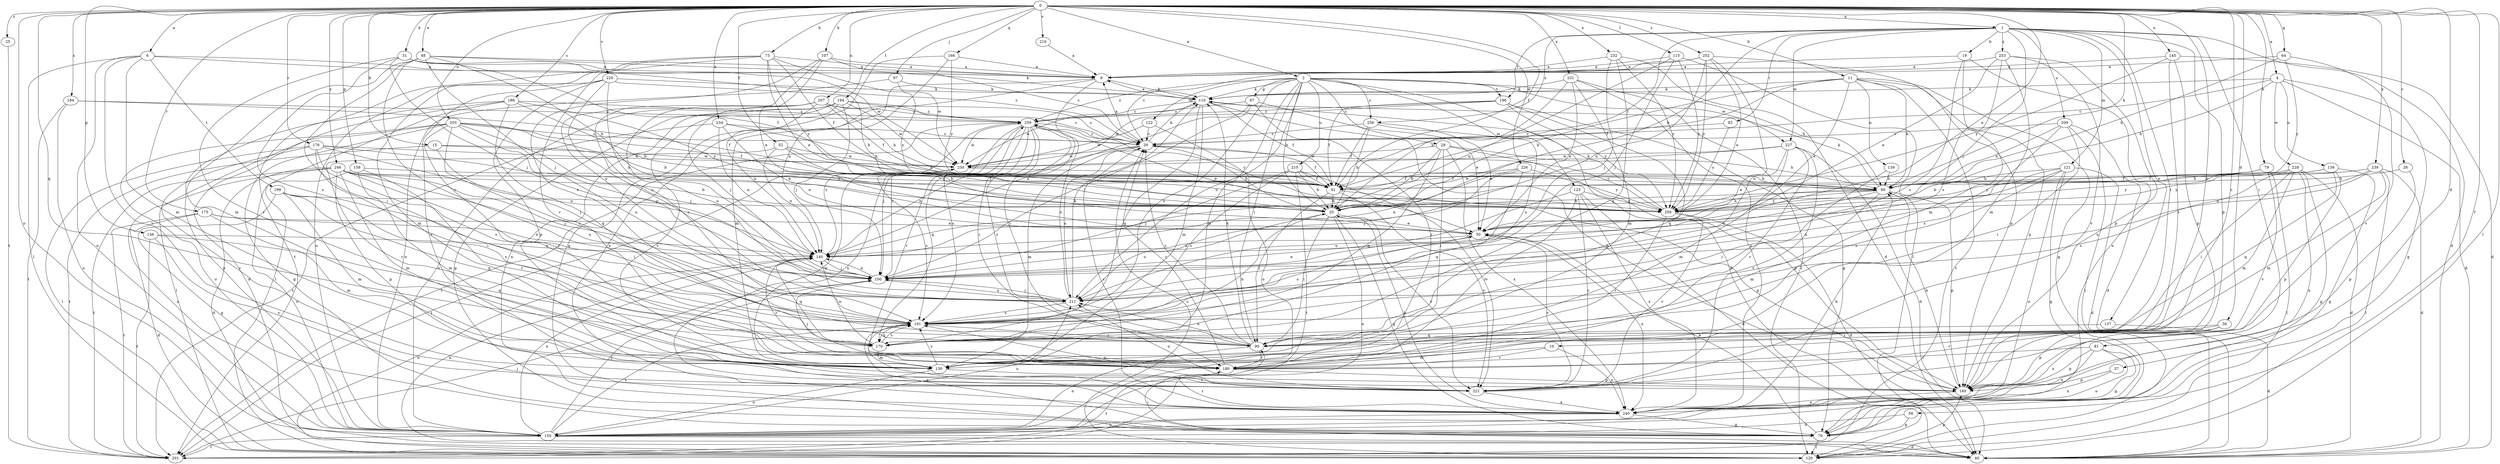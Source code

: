 strict digraph  {
0;
1;
2;
4;
6;
9;
10;
11;
15;
19;
20;
25;
26;
29;
30;
31;
36;
37;
40;
48;
50;
52;
58;
61;
64;
67;
70;
73;
79;
80;
81;
82;
90;
97;
100;
107;
110;
115;
120;
121;
122;
123;
130;
137;
138;
139;
140;
145;
150;
156;
158;
160;
166;
170;
175;
176;
180;
184;
188;
191;
194;
196;
199;
201;
203;
207;
209;
210;
211;
216;
220;
221;
226;
227;
228;
230;
231;
232;
234;
239;
240;
246;
250;
252;
253;
256;
259;
0 -> 1  [label=a];
0 -> 2  [label=a];
0 -> 4  [label=a];
0 -> 6  [label=a];
0 -> 10  [label=b];
0 -> 11  [label=b];
0 -> 15  [label=b];
0 -> 25  [label=c];
0 -> 26  [label=c];
0 -> 31  [label=d];
0 -> 36  [label=d];
0 -> 37  [label=d];
0 -> 48  [label=e];
0 -> 50  [label=e];
0 -> 52  [label=f];
0 -> 58  [label=f];
0 -> 61  [label=f];
0 -> 64  [label=g];
0 -> 73  [label=h];
0 -> 79  [label=h];
0 -> 80  [label=h];
0 -> 97  [label=j];
0 -> 107  [label=k];
0 -> 115  [label=l];
0 -> 120  [label=l];
0 -> 145  [label=o];
0 -> 150  [label=o];
0 -> 156  [label=p];
0 -> 158  [label=p];
0 -> 166  [label=q];
0 -> 170  [label=q];
0 -> 175  [label=r];
0 -> 176  [label=r];
0 -> 180  [label=r];
0 -> 184  [label=s];
0 -> 188  [label=s];
0 -> 194  [label=t];
0 -> 203  [label=u];
0 -> 207  [label=u];
0 -> 216  [label=v];
0 -> 220  [label=v];
0 -> 226  [label=w];
0 -> 231  [label=x];
0 -> 232  [label=x];
0 -> 234  [label=x];
0 -> 239  [label=x];
0 -> 246  [label=y];
0 -> 252  [label=z];
1 -> 19  [label=b];
1 -> 20  [label=b];
1 -> 40  [label=d];
1 -> 61  [label=f];
1 -> 81  [label=i];
1 -> 82  [label=i];
1 -> 90  [label=i];
1 -> 100  [label=j];
1 -> 121  [label=m];
1 -> 137  [label=n];
1 -> 160  [label=p];
1 -> 196  [label=t];
1 -> 209  [label=u];
1 -> 227  [label=w];
1 -> 253  [label=z];
1 -> 256  [label=z];
2 -> 20  [label=b];
2 -> 29  [label=c];
2 -> 40  [label=d];
2 -> 67  [label=g];
2 -> 80  [label=h];
2 -> 90  [label=i];
2 -> 110  [label=k];
2 -> 122  [label=m];
2 -> 123  [label=m];
2 -> 130  [label=m];
2 -> 191  [label=s];
2 -> 196  [label=t];
2 -> 210  [label=u];
2 -> 211  [label=u];
2 -> 227  [label=w];
2 -> 256  [label=z];
2 -> 259  [label=z];
4 -> 30  [label=c];
4 -> 40  [label=d];
4 -> 70  [label=g];
4 -> 80  [label=h];
4 -> 110  [label=k];
4 -> 138  [label=n];
4 -> 228  [label=w];
6 -> 9  [label=a];
6 -> 30  [label=c];
6 -> 120  [label=l];
6 -> 130  [label=m];
6 -> 150  [label=o];
6 -> 199  [label=t];
6 -> 221  [label=v];
9 -> 110  [label=k];
9 -> 130  [label=m];
9 -> 180  [label=r];
9 -> 240  [label=x];
10 -> 130  [label=m];
10 -> 180  [label=r];
10 -> 240  [label=x];
11 -> 20  [label=b];
11 -> 50  [label=e];
11 -> 61  [label=f];
11 -> 70  [label=g];
11 -> 80  [label=h];
11 -> 110  [label=k];
11 -> 139  [label=n];
11 -> 160  [label=p];
11 -> 201  [label=t];
15 -> 100  [label=j];
15 -> 201  [label=t];
15 -> 230  [label=w];
15 -> 250  [label=y];
19 -> 9  [label=a];
19 -> 130  [label=m];
19 -> 150  [label=o];
19 -> 191  [label=s];
20 -> 50  [label=e];
20 -> 70  [label=g];
20 -> 90  [label=i];
20 -> 150  [label=o];
20 -> 211  [label=u];
20 -> 221  [label=v];
25 -> 201  [label=t];
26 -> 80  [label=h];
26 -> 160  [label=p];
29 -> 20  [label=b];
29 -> 80  [label=h];
29 -> 90  [label=i];
29 -> 160  [label=p];
29 -> 170  [label=q];
29 -> 230  [label=w];
29 -> 240  [label=x];
30 -> 9  [label=a];
30 -> 20  [label=b];
30 -> 61  [label=f];
30 -> 110  [label=k];
30 -> 130  [label=m];
30 -> 140  [label=n];
30 -> 211  [label=u];
30 -> 230  [label=w];
31 -> 9  [label=a];
31 -> 61  [label=f];
31 -> 100  [label=j];
31 -> 180  [label=r];
31 -> 191  [label=s];
31 -> 230  [label=w];
36 -> 90  [label=i];
36 -> 160  [label=p];
36 -> 180  [label=r];
36 -> 240  [label=x];
37 -> 160  [label=p];
37 -> 240  [label=x];
40 -> 90  [label=i];
40 -> 140  [label=n];
48 -> 9  [label=a];
48 -> 20  [label=b];
48 -> 90  [label=i];
48 -> 100  [label=j];
48 -> 110  [label=k];
48 -> 130  [label=m];
48 -> 191  [label=s];
50 -> 140  [label=n];
50 -> 191  [label=s];
50 -> 221  [label=v];
50 -> 240  [label=x];
52 -> 20  [label=b];
52 -> 80  [label=h];
52 -> 140  [label=n];
52 -> 180  [label=r];
52 -> 230  [label=w];
58 -> 70  [label=g];
58 -> 150  [label=o];
61 -> 20  [label=b];
61 -> 90  [label=i];
61 -> 160  [label=p];
61 -> 221  [label=v];
64 -> 9  [label=a];
64 -> 80  [label=h];
64 -> 221  [label=v];
64 -> 250  [label=y];
67 -> 50  [label=e];
67 -> 100  [label=j];
67 -> 140  [label=n];
67 -> 180  [label=r];
67 -> 259  [label=z];
70 -> 50  [label=e];
70 -> 120  [label=l];
70 -> 191  [label=s];
73 -> 9  [label=a];
73 -> 50  [label=e];
73 -> 61  [label=f];
73 -> 150  [label=o];
73 -> 180  [label=r];
73 -> 201  [label=t];
73 -> 230  [label=w];
73 -> 250  [label=y];
79 -> 61  [label=f];
79 -> 120  [label=l];
79 -> 221  [label=v];
79 -> 250  [label=y];
80 -> 20  [label=b];
80 -> 110  [label=k];
80 -> 130  [label=m];
80 -> 140  [label=n];
80 -> 160  [label=p];
80 -> 250  [label=y];
81 -> 70  [label=g];
81 -> 150  [label=o];
81 -> 160  [label=p];
81 -> 180  [label=r];
81 -> 240  [label=x];
82 -> 30  [label=c];
82 -> 250  [label=y];
90 -> 30  [label=c];
90 -> 110  [label=k];
90 -> 150  [label=o];
90 -> 180  [label=r];
90 -> 211  [label=u];
90 -> 259  [label=z];
97 -> 110  [label=k];
97 -> 150  [label=o];
97 -> 250  [label=y];
100 -> 50  [label=e];
100 -> 140  [label=n];
100 -> 211  [label=u];
100 -> 259  [label=z];
107 -> 9  [label=a];
107 -> 30  [label=c];
107 -> 50  [label=e];
107 -> 191  [label=s];
107 -> 211  [label=u];
110 -> 9  [label=a];
110 -> 61  [label=f];
110 -> 130  [label=m];
110 -> 160  [label=p];
110 -> 170  [label=q];
110 -> 230  [label=w];
110 -> 259  [label=z];
115 -> 9  [label=a];
115 -> 100  [label=j];
115 -> 120  [label=l];
115 -> 140  [label=n];
115 -> 250  [label=y];
120 -> 30  [label=c];
120 -> 140  [label=n];
120 -> 160  [label=p];
121 -> 20  [label=b];
121 -> 40  [label=d];
121 -> 70  [label=g];
121 -> 80  [label=h];
121 -> 150  [label=o];
121 -> 191  [label=s];
121 -> 211  [label=u];
122 -> 30  [label=c];
122 -> 150  [label=o];
122 -> 230  [label=w];
123 -> 40  [label=d];
123 -> 180  [label=r];
123 -> 211  [label=u];
123 -> 221  [label=v];
123 -> 240  [label=x];
123 -> 250  [label=y];
130 -> 150  [label=o];
130 -> 191  [label=s];
130 -> 221  [label=v];
130 -> 230  [label=w];
137 -> 40  [label=d];
137 -> 170  [label=q];
138 -> 61  [label=f];
138 -> 70  [label=g];
138 -> 160  [label=p];
138 -> 170  [label=q];
138 -> 250  [label=y];
139 -> 80  [label=h];
139 -> 90  [label=i];
140 -> 100  [label=j];
140 -> 170  [label=q];
140 -> 180  [label=r];
140 -> 259  [label=z];
145 -> 9  [label=a];
145 -> 40  [label=d];
145 -> 160  [label=p];
145 -> 180  [label=r];
145 -> 250  [label=y];
150 -> 40  [label=d];
150 -> 100  [label=j];
150 -> 140  [label=n];
150 -> 191  [label=s];
150 -> 201  [label=t];
150 -> 211  [label=u];
156 -> 140  [label=n];
156 -> 170  [label=q];
156 -> 201  [label=t];
156 -> 221  [label=v];
158 -> 61  [label=f];
158 -> 130  [label=m];
158 -> 150  [label=o];
158 -> 180  [label=r];
160 -> 80  [label=h];
160 -> 240  [label=x];
166 -> 9  [label=a];
166 -> 70  [label=g];
166 -> 140  [label=n];
166 -> 250  [label=y];
170 -> 20  [label=b];
170 -> 130  [label=m];
170 -> 140  [label=n];
170 -> 191  [label=s];
175 -> 40  [label=d];
175 -> 50  [label=e];
175 -> 130  [label=m];
175 -> 140  [label=n];
175 -> 201  [label=t];
176 -> 50  [label=e];
176 -> 90  [label=i];
176 -> 120  [label=l];
176 -> 140  [label=n];
176 -> 191  [label=s];
176 -> 221  [label=v];
176 -> 230  [label=w];
180 -> 30  [label=c];
180 -> 100  [label=j];
180 -> 160  [label=p];
180 -> 201  [label=t];
184 -> 61  [label=f];
184 -> 150  [label=o];
184 -> 201  [label=t];
184 -> 259  [label=z];
188 -> 20  [label=b];
188 -> 40  [label=d];
188 -> 120  [label=l];
188 -> 150  [label=o];
188 -> 170  [label=q];
188 -> 250  [label=y];
188 -> 259  [label=z];
191 -> 90  [label=i];
191 -> 170  [label=q];
194 -> 30  [label=c];
194 -> 70  [label=g];
194 -> 100  [label=j];
194 -> 150  [label=o];
194 -> 221  [label=v];
194 -> 230  [label=w];
194 -> 240  [label=x];
194 -> 259  [label=z];
196 -> 61  [label=f];
196 -> 70  [label=g];
196 -> 170  [label=q];
196 -> 230  [label=w];
196 -> 250  [label=y];
196 -> 259  [label=z];
199 -> 70  [label=g];
199 -> 130  [label=m];
199 -> 170  [label=q];
199 -> 191  [label=s];
199 -> 250  [label=y];
201 -> 100  [label=j];
203 -> 20  [label=b];
203 -> 30  [label=c];
203 -> 61  [label=f];
203 -> 70  [label=g];
203 -> 100  [label=j];
203 -> 120  [label=l];
203 -> 150  [label=o];
203 -> 180  [label=r];
203 -> 191  [label=s];
203 -> 211  [label=u];
207 -> 30  [label=c];
207 -> 61  [label=f];
207 -> 80  [label=h];
207 -> 100  [label=j];
207 -> 140  [label=n];
207 -> 191  [label=s];
207 -> 211  [label=u];
207 -> 259  [label=z];
209 -> 30  [label=c];
209 -> 40  [label=d];
209 -> 80  [label=h];
209 -> 90  [label=i];
209 -> 120  [label=l];
209 -> 191  [label=s];
210 -> 20  [label=b];
210 -> 61  [label=f];
210 -> 100  [label=j];
210 -> 191  [label=s];
210 -> 201  [label=t];
210 -> 221  [label=v];
211 -> 100  [label=j];
211 -> 110  [label=k];
211 -> 191  [label=s];
211 -> 259  [label=z];
216 -> 9  [label=a];
220 -> 20  [label=b];
220 -> 110  [label=k];
220 -> 130  [label=m];
220 -> 140  [label=n];
220 -> 160  [label=p];
220 -> 211  [label=u];
220 -> 221  [label=v];
221 -> 191  [label=s];
221 -> 211  [label=u];
221 -> 240  [label=x];
226 -> 61  [label=f];
226 -> 100  [label=j];
226 -> 140  [label=n];
226 -> 170  [label=q];
226 -> 250  [label=y];
227 -> 20  [label=b];
227 -> 40  [label=d];
227 -> 50  [label=e];
227 -> 130  [label=m];
227 -> 180  [label=r];
227 -> 221  [label=v];
227 -> 230  [label=w];
228 -> 40  [label=d];
228 -> 61  [label=f];
228 -> 70  [label=g];
228 -> 90  [label=i];
228 -> 130  [label=m];
228 -> 191  [label=s];
228 -> 240  [label=x];
230 -> 80  [label=h];
230 -> 191  [label=s];
230 -> 201  [label=t];
231 -> 20  [label=b];
231 -> 50  [label=e];
231 -> 110  [label=k];
231 -> 120  [label=l];
231 -> 130  [label=m];
231 -> 240  [label=x];
232 -> 9  [label=a];
232 -> 40  [label=d];
232 -> 100  [label=j];
232 -> 170  [label=q];
232 -> 250  [label=y];
234 -> 30  [label=c];
234 -> 50  [label=e];
234 -> 80  [label=h];
234 -> 140  [label=n];
234 -> 201  [label=t];
239 -> 40  [label=d];
239 -> 50  [label=e];
239 -> 80  [label=h];
239 -> 120  [label=l];
239 -> 130  [label=m];
239 -> 211  [label=u];
239 -> 250  [label=y];
240 -> 20  [label=b];
240 -> 30  [label=c];
240 -> 70  [label=g];
240 -> 80  [label=h];
240 -> 150  [label=o];
240 -> 180  [label=r];
240 -> 191  [label=s];
246 -> 20  [label=b];
246 -> 40  [label=d];
246 -> 61  [label=f];
246 -> 90  [label=i];
246 -> 100  [label=j];
246 -> 130  [label=m];
246 -> 150  [label=o];
246 -> 160  [label=p];
246 -> 201  [label=t];
246 -> 211  [label=u];
250 -> 30  [label=c];
250 -> 40  [label=d];
250 -> 80  [label=h];
250 -> 110  [label=k];
250 -> 180  [label=r];
250 -> 221  [label=v];
252 -> 9  [label=a];
252 -> 30  [label=c];
252 -> 50  [label=e];
252 -> 140  [label=n];
252 -> 160  [label=p];
252 -> 211  [label=u];
252 -> 250  [label=y];
253 -> 9  [label=a];
253 -> 50  [label=e];
253 -> 130  [label=m];
253 -> 160  [label=p];
253 -> 191  [label=s];
253 -> 221  [label=v];
256 -> 20  [label=b];
256 -> 30  [label=c];
256 -> 50  [label=e];
256 -> 61  [label=f];
256 -> 211  [label=u];
259 -> 30  [label=c];
259 -> 50  [label=e];
259 -> 90  [label=i];
259 -> 100  [label=j];
259 -> 170  [label=q];
259 -> 180  [label=r];
259 -> 191  [label=s];
259 -> 201  [label=t];
259 -> 230  [label=w];
259 -> 240  [label=x];
259 -> 250  [label=y];
}
